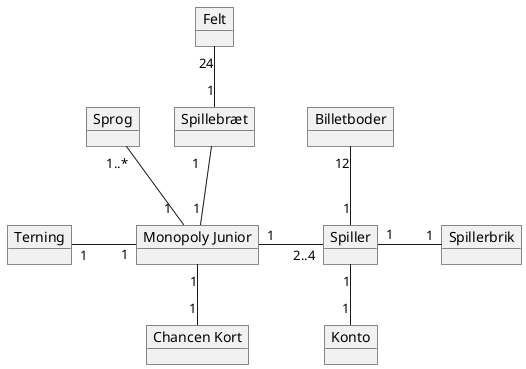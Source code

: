@startuml
'https://plantuml.com/object-diagram

object Spillerbrik
object Spiller
object Terning
object Sprog
object "Monopoly Junior" as game
object Konto
object "Spillebræt" as board
object Felt
object "Chancen Kort" as chance
object Billetboder

chance          "1"         -up-        "1"                 game
Sprog           "1..*"      --          "1  "               game
Felt            "24"        --          "1"                 board
board           "1   "      -down-      "1"                 game
Spiller         "1"         --          "1"                 Konto
Spiller         "2..4"      -left-      "1"                 game    : \t
Spiller         "1"         -right-     "1"                 Spillerbrik :\t
Spiller         "1"           -up-      "12"                Billetboder :\t
Terning         "1    "     -right-     "    1"             game    : \t

@enduml
